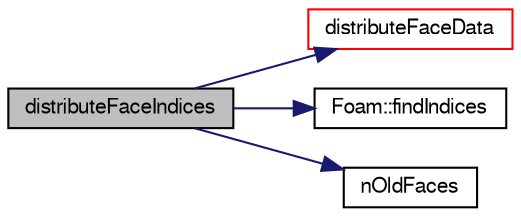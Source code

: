 digraph "distributeFaceIndices"
{
  bgcolor="transparent";
  edge [fontname="FreeSans",fontsize="10",labelfontname="FreeSans",labelfontsize="10"];
  node [fontname="FreeSans",fontsize="10",shape=record];
  rankdir="LR";
  Node373 [label="distributeFaceIndices",height=0.2,width=0.4,color="black", fillcolor="grey75", style="filled", fontcolor="black"];
  Node373 -> Node374 [color="midnightblue",fontsize="10",style="solid",fontname="FreeSans"];
  Node374 [label="distributeFaceData",height=0.2,width=0.4,color="red",URL="$a27378.html#a7f7d65b835f7fe8dd3475f180aabd986",tooltip="distribute list of face data "];
  Node373 -> Node426 [color="midnightblue",fontsize="10",style="solid",fontname="FreeSans"];
  Node426 [label="Foam::findIndices",height=0.2,width=0.4,color="black",URL="$a21124.html#a397299eb3cd05ecb81797e7109e2f0b9",tooltip="Find all occurences of given element. Linear search. "];
  Node373 -> Node427 [color="midnightblue",fontsize="10",style="solid",fontname="FreeSans"];
  Node427 [label="nOldFaces",height=0.2,width=0.4,color="black",URL="$a27378.html#aadafd6d75129adeffda390ada7c52eb0",tooltip="Number of faces in mesh before distribution. "];
}
